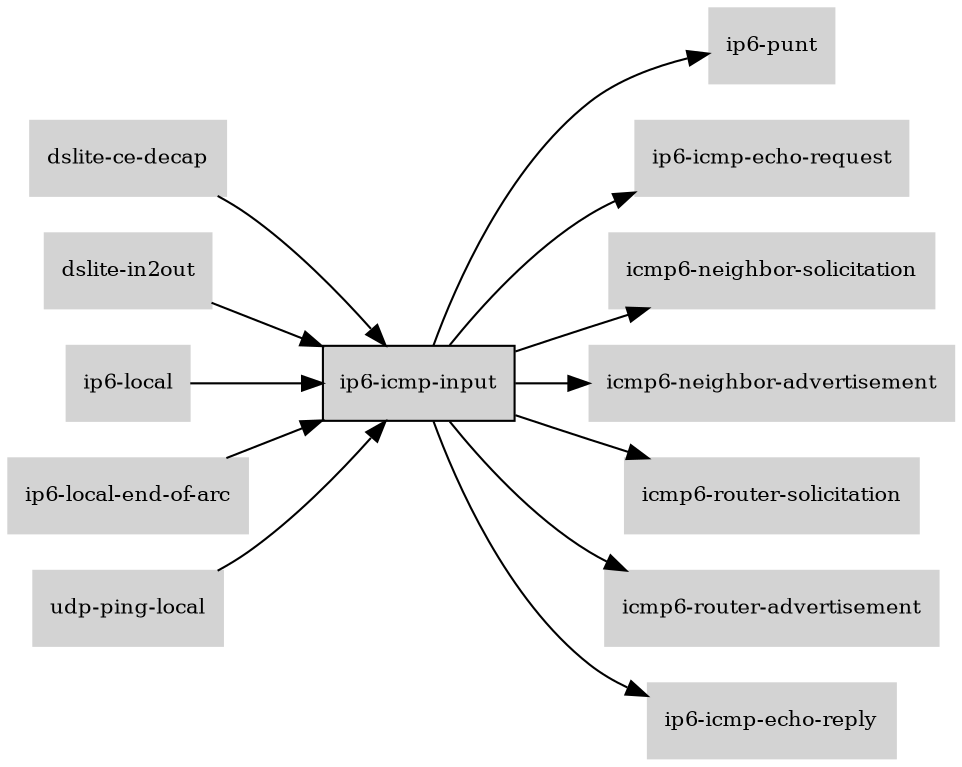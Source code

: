 digraph "ip6_icmp_input_subgraph" {
  rankdir=LR;
  node [shape=box, style=filled, fontsize=10, color=lightgray, fontcolor=black, fillcolor=lightgray];
  "ip6-icmp-input" [color=black, fontcolor=black, fillcolor=lightgray];
  edge [fontsize=8];
  "dslite-ce-decap" -> "ip6-icmp-input";
  "dslite-in2out" -> "ip6-icmp-input";
  "ip6-icmp-input" -> "ip6-punt";
  "ip6-icmp-input" -> "ip6-icmp-echo-request";
  "ip6-icmp-input" -> "icmp6-neighbor-solicitation";
  "ip6-icmp-input" -> "icmp6-neighbor-advertisement";
  "ip6-icmp-input" -> "icmp6-router-solicitation";
  "ip6-icmp-input" -> "icmp6-router-advertisement";
  "ip6-icmp-input" -> "ip6-icmp-echo-reply";
  "ip6-local" -> "ip6-icmp-input";
  "ip6-local-end-of-arc" -> "ip6-icmp-input";
  "udp-ping-local" -> "ip6-icmp-input";
}
